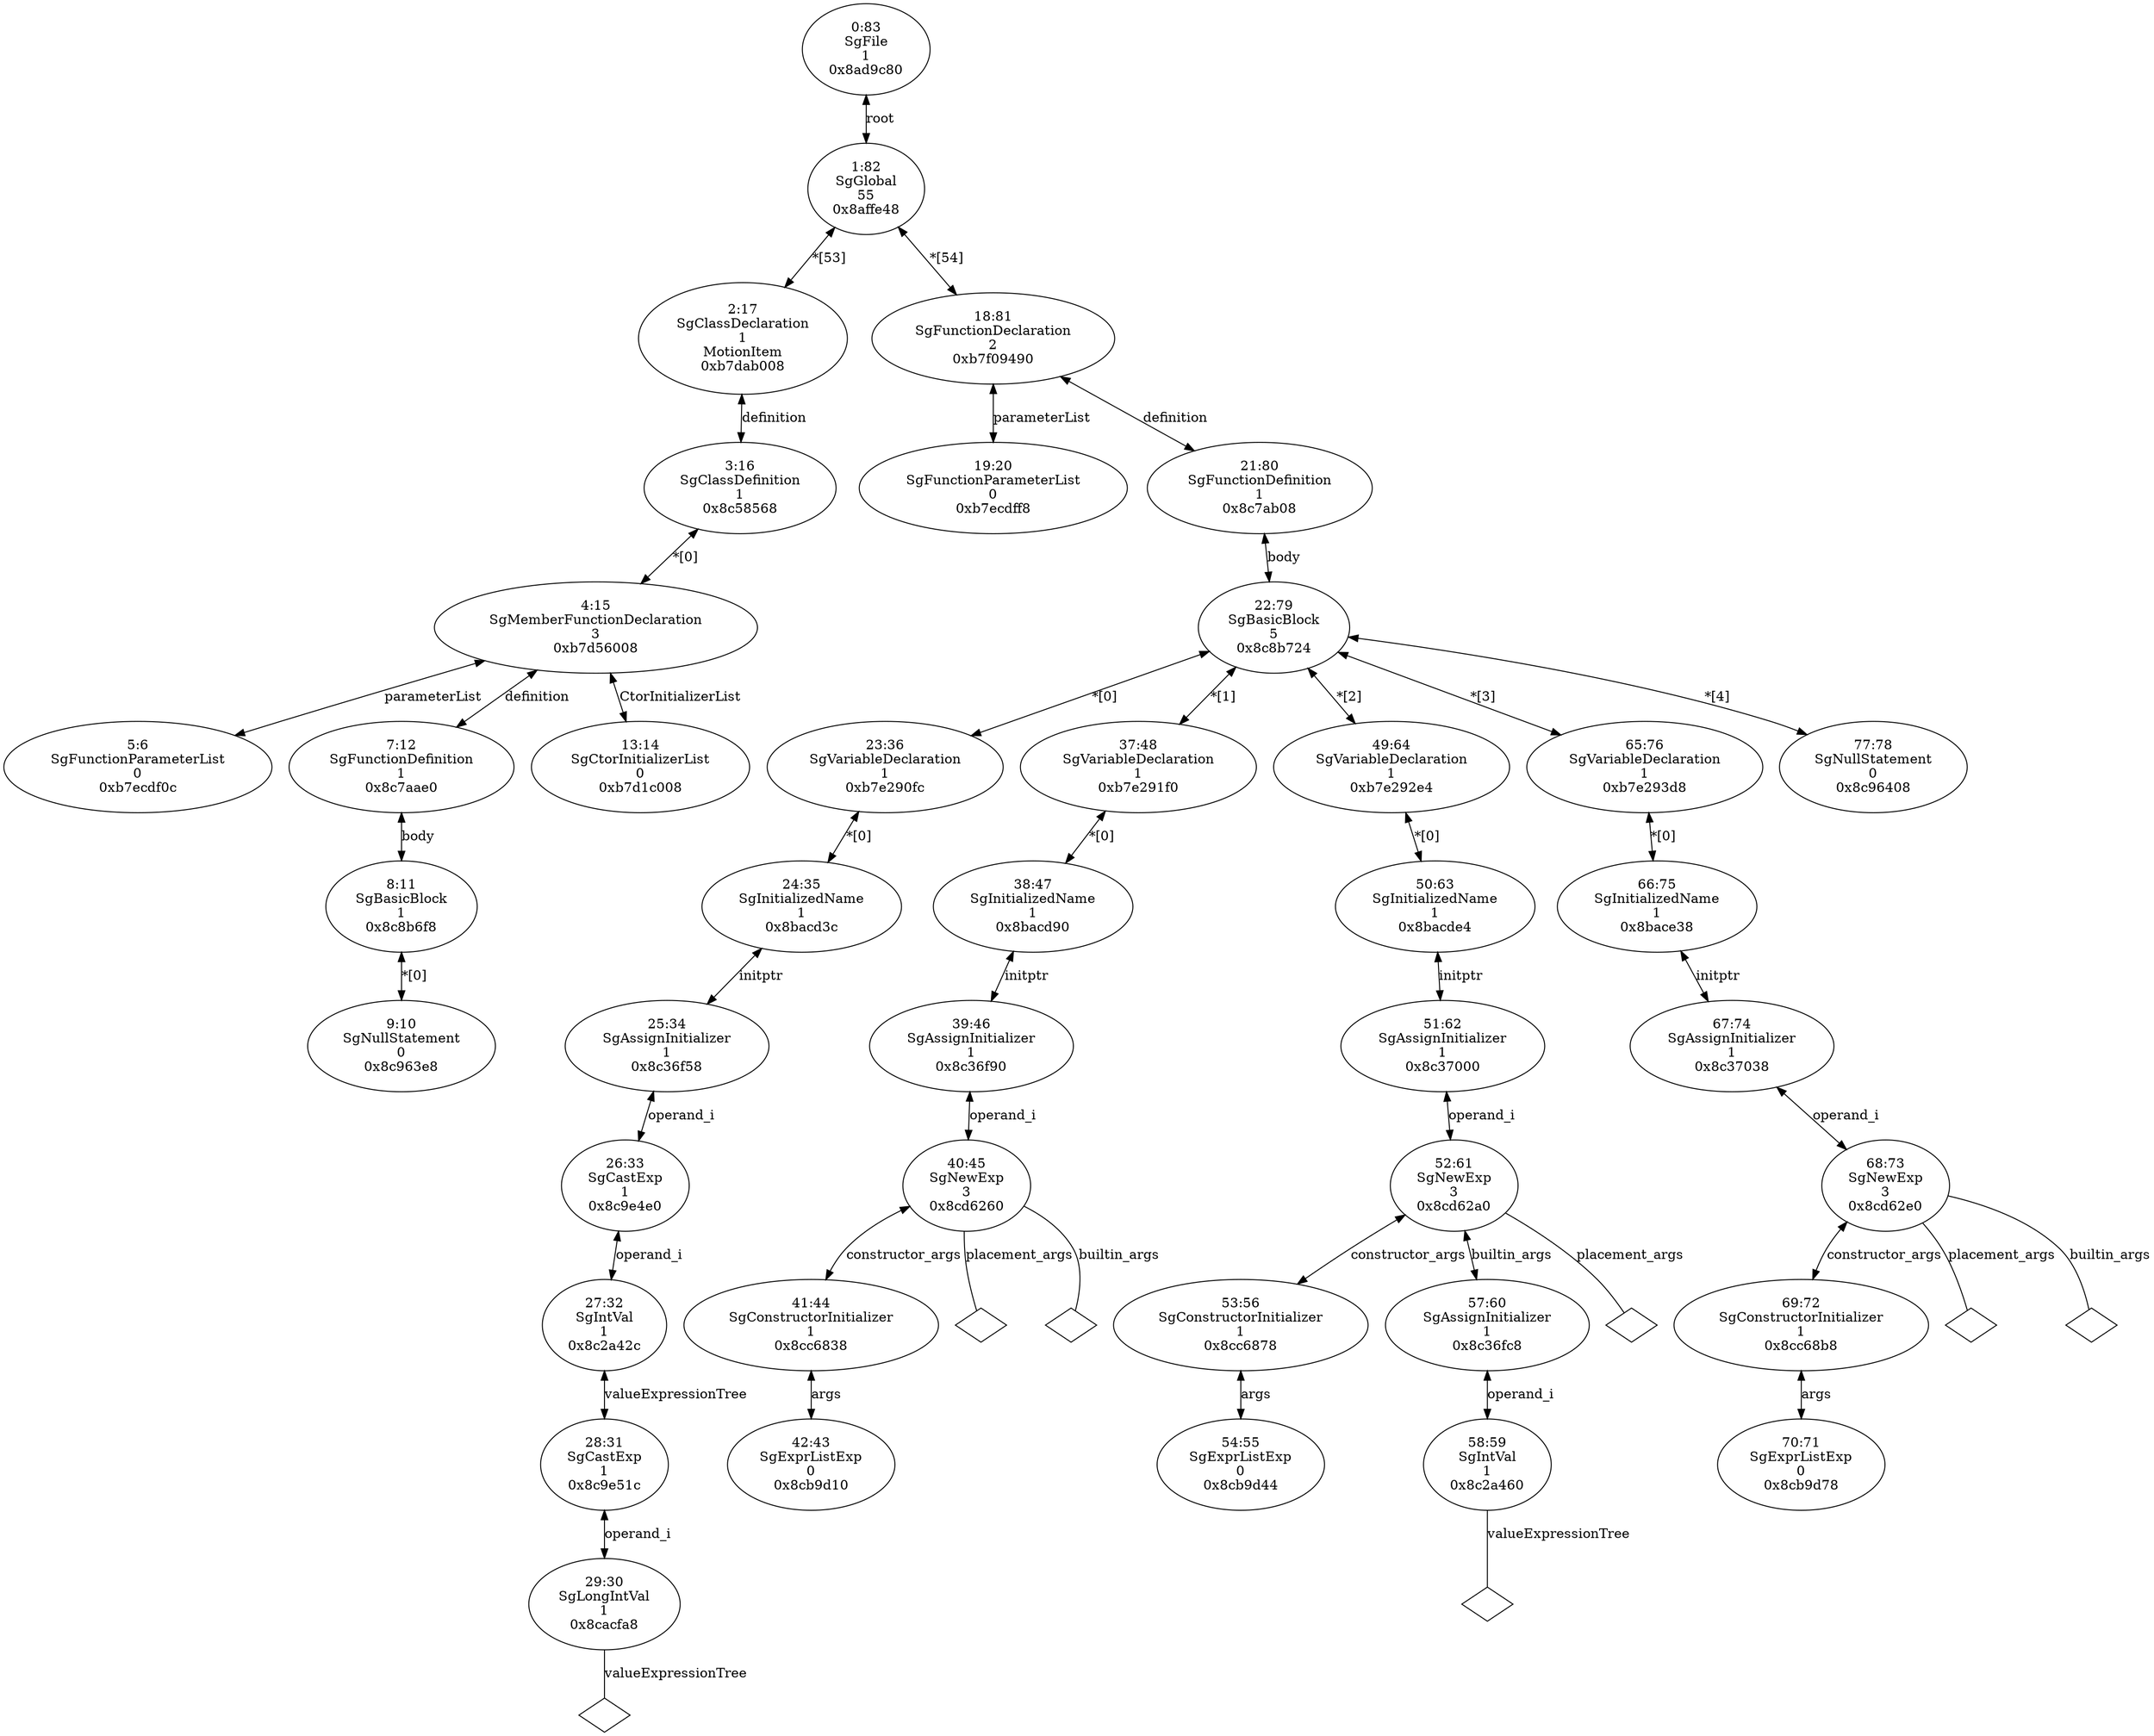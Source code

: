 digraph "G./new.C.dot" {
"0xb7ecdf0c"[label="5:6\nSgFunctionParameterList\n0\n0xb7ecdf0c\n" ];
"0x8c963e8"[label="9:10\nSgNullStatement\n0\n0x8c963e8\n" ];
"0x8c8b6f8"[label="8:11\nSgBasicBlock\n1\n0x8c8b6f8\n" ];
"0x8c8b6f8" -> "0x8c963e8"[label="*[0]" dir=both ];
"0x8c7aae0"[label="7:12\nSgFunctionDefinition\n1\n0x8c7aae0\n" ];
"0x8c7aae0" -> "0x8c8b6f8"[label="body" dir=both ];
"0xb7d1c008"[label="13:14\nSgCtorInitializerList\n0\n0xb7d1c008\n" ];
"0xb7d56008"[label="4:15\nSgMemberFunctionDeclaration\n3\n0xb7d56008\n" ];
"0xb7d56008" -> "0xb7ecdf0c"[label="parameterList" dir=both ];
"0xb7d56008" -> "0x8c7aae0"[label="definition" dir=both ];
"0xb7d56008" -> "0xb7d1c008"[label="CtorInitializerList" dir=both ];
"0x8c58568"[label="3:16\nSgClassDefinition\n1\n0x8c58568\n" ];
"0x8c58568" -> "0xb7d56008"[label="*[0]" dir=both ];
"0xb7dab008"[label="2:17\nSgClassDeclaration\n1\nMotionItem\n0xb7dab008\n" ];
"0xb7dab008" -> "0x8c58568"[label="definition" dir=both ];
"0xb7ecdff8"[label="19:20\nSgFunctionParameterList\n0\n0xb7ecdff8\n" ];
"0x8cacfa8"[label="29:30\nSgLongIntVal\n1\n0x8cacfa8\n" ];
"0x8cacfa8" -> "0x8cacfa8__valueExpressionTree__null"[label="valueExpressionTree" dir=none ];
"0x8cacfa8__valueExpressionTree__null"[label="" shape=diamond ];
"0x8c9e51c"[label="28:31\nSgCastExp\n1\n0x8c9e51c\n" ];
"0x8c9e51c" -> "0x8cacfa8"[label="operand_i" dir=both ];
"0x8c2a42c"[label="27:32\nSgIntVal\n1\n0x8c2a42c\n" ];
"0x8c2a42c" -> "0x8c9e51c"[label="valueExpressionTree" dir=both ];
"0x8c9e4e0"[label="26:33\nSgCastExp\n1\n0x8c9e4e0\n" ];
"0x8c9e4e0" -> "0x8c2a42c"[label="operand_i" dir=both ];
"0x8c36f58"[label="25:34\nSgAssignInitializer\n1\n0x8c36f58\n" ];
"0x8c36f58" -> "0x8c9e4e0"[label="operand_i" dir=both ];
"0x8bacd3c"[label="24:35\nSgInitializedName\n1\n0x8bacd3c\n" ];
"0x8bacd3c" -> "0x8c36f58"[label="initptr" dir=both ];
"0xb7e290fc"[label="23:36\nSgVariableDeclaration\n1\n0xb7e290fc\n" ];
"0xb7e290fc" -> "0x8bacd3c"[label="*[0]" dir=both ];
"0x8cb9d10"[label="42:43\nSgExprListExp\n0\n0x8cb9d10\n" ];
"0x8cc6838"[label="41:44\nSgConstructorInitializer\n1\n0x8cc6838\n" ];
"0x8cc6838" -> "0x8cb9d10"[label="args" dir=both ];
"0x8cd6260"[label="40:45\nSgNewExp\n3\n0x8cd6260\n" ];
"0x8cd6260" -> "0x8cd6260__placement_args__null"[label="placement_args" dir=none ];
"0x8cd6260__placement_args__null"[label="" shape=diamond ];
"0x8cd6260" -> "0x8cc6838"[label="constructor_args" dir=both ];
"0x8cd6260" -> "0x8cd6260__builtin_args__null"[label="builtin_args" dir=none ];
"0x8cd6260__builtin_args__null"[label="" shape=diamond ];
"0x8c36f90"[label="39:46\nSgAssignInitializer\n1\n0x8c36f90\n" ];
"0x8c36f90" -> "0x8cd6260"[label="operand_i" dir=both ];
"0x8bacd90"[label="38:47\nSgInitializedName\n1\n0x8bacd90\n" ];
"0x8bacd90" -> "0x8c36f90"[label="initptr" dir=both ];
"0xb7e291f0"[label="37:48\nSgVariableDeclaration\n1\n0xb7e291f0\n" ];
"0xb7e291f0" -> "0x8bacd90"[label="*[0]" dir=both ];
"0x8cb9d44"[label="54:55\nSgExprListExp\n0\n0x8cb9d44\n" ];
"0x8cc6878"[label="53:56\nSgConstructorInitializer\n1\n0x8cc6878\n" ];
"0x8cc6878" -> "0x8cb9d44"[label="args" dir=both ];
"0x8c2a460"[label="58:59\nSgIntVal\n1\n0x8c2a460\n" ];
"0x8c2a460" -> "0x8c2a460__valueExpressionTree__null"[label="valueExpressionTree" dir=none ];
"0x8c2a460__valueExpressionTree__null"[label="" shape=diamond ];
"0x8c36fc8"[label="57:60\nSgAssignInitializer\n1\n0x8c36fc8\n" ];
"0x8c36fc8" -> "0x8c2a460"[label="operand_i" dir=both ];
"0x8cd62a0"[label="52:61\nSgNewExp\n3\n0x8cd62a0\n" ];
"0x8cd62a0" -> "0x8cd62a0__placement_args__null"[label="placement_args" dir=none ];
"0x8cd62a0__placement_args__null"[label="" shape=diamond ];
"0x8cd62a0" -> "0x8cc6878"[label="constructor_args" dir=both ];
"0x8cd62a0" -> "0x8c36fc8"[label="builtin_args" dir=both ];
"0x8c37000"[label="51:62\nSgAssignInitializer\n1\n0x8c37000\n" ];
"0x8c37000" -> "0x8cd62a0"[label="operand_i" dir=both ];
"0x8bacde4"[label="50:63\nSgInitializedName\n1\n0x8bacde4\n" ];
"0x8bacde4" -> "0x8c37000"[label="initptr" dir=both ];
"0xb7e292e4"[label="49:64\nSgVariableDeclaration\n1\n0xb7e292e4\n" ];
"0xb7e292e4" -> "0x8bacde4"[label="*[0]" dir=both ];
"0x8cb9d78"[label="70:71\nSgExprListExp\n0\n0x8cb9d78\n" ];
"0x8cc68b8"[label="69:72\nSgConstructorInitializer\n1\n0x8cc68b8\n" ];
"0x8cc68b8" -> "0x8cb9d78"[label="args" dir=both ];
"0x8cd62e0"[label="68:73\nSgNewExp\n3\n0x8cd62e0\n" ];
"0x8cd62e0" -> "0x8cd62e0__placement_args__null"[label="placement_args" dir=none ];
"0x8cd62e0__placement_args__null"[label="" shape=diamond ];
"0x8cd62e0" -> "0x8cc68b8"[label="constructor_args" dir=both ];
"0x8cd62e0" -> "0x8cd62e0__builtin_args__null"[label="builtin_args" dir=none ];
"0x8cd62e0__builtin_args__null"[label="" shape=diamond ];
"0x8c37038"[label="67:74\nSgAssignInitializer\n1\n0x8c37038\n" ];
"0x8c37038" -> "0x8cd62e0"[label="operand_i" dir=both ];
"0x8bace38"[label="66:75\nSgInitializedName\n1\n0x8bace38\n" ];
"0x8bace38" -> "0x8c37038"[label="initptr" dir=both ];
"0xb7e293d8"[label="65:76\nSgVariableDeclaration\n1\n0xb7e293d8\n" ];
"0xb7e293d8" -> "0x8bace38"[label="*[0]" dir=both ];
"0x8c96408"[label="77:78\nSgNullStatement\n0\n0x8c96408\n" ];
"0x8c8b724"[label="22:79\nSgBasicBlock\n5\n0x8c8b724\n" ];
"0x8c8b724" -> "0xb7e290fc"[label="*[0]" dir=both ];
"0x8c8b724" -> "0xb7e291f0"[label="*[1]" dir=both ];
"0x8c8b724" -> "0xb7e292e4"[label="*[2]" dir=both ];
"0x8c8b724" -> "0xb7e293d8"[label="*[3]" dir=both ];
"0x8c8b724" -> "0x8c96408"[label="*[4]" dir=both ];
"0x8c7ab08"[label="21:80\nSgFunctionDefinition\n1\n0x8c7ab08\n" ];
"0x8c7ab08" -> "0x8c8b724"[label="body" dir=both ];
"0xb7f09490"[label="18:81\nSgFunctionDeclaration\n2\n0xb7f09490\n" ];
"0xb7f09490" -> "0xb7ecdff8"[label="parameterList" dir=both ];
"0xb7f09490" -> "0x8c7ab08"[label="definition" dir=both ];
"0x8affe48"[label="1:82\nSgGlobal\n55\n0x8affe48\n" ];
"0x8affe48" -> "0xb7dab008"[label="*[53]" dir=both ];
"0x8affe48" -> "0xb7f09490"[label="*[54]" dir=both ];
"0x8ad9c80"[label="0:83\nSgFile\n1\n0x8ad9c80\n" ];
"0x8ad9c80" -> "0x8affe48"[label="root" dir=both ];
}
